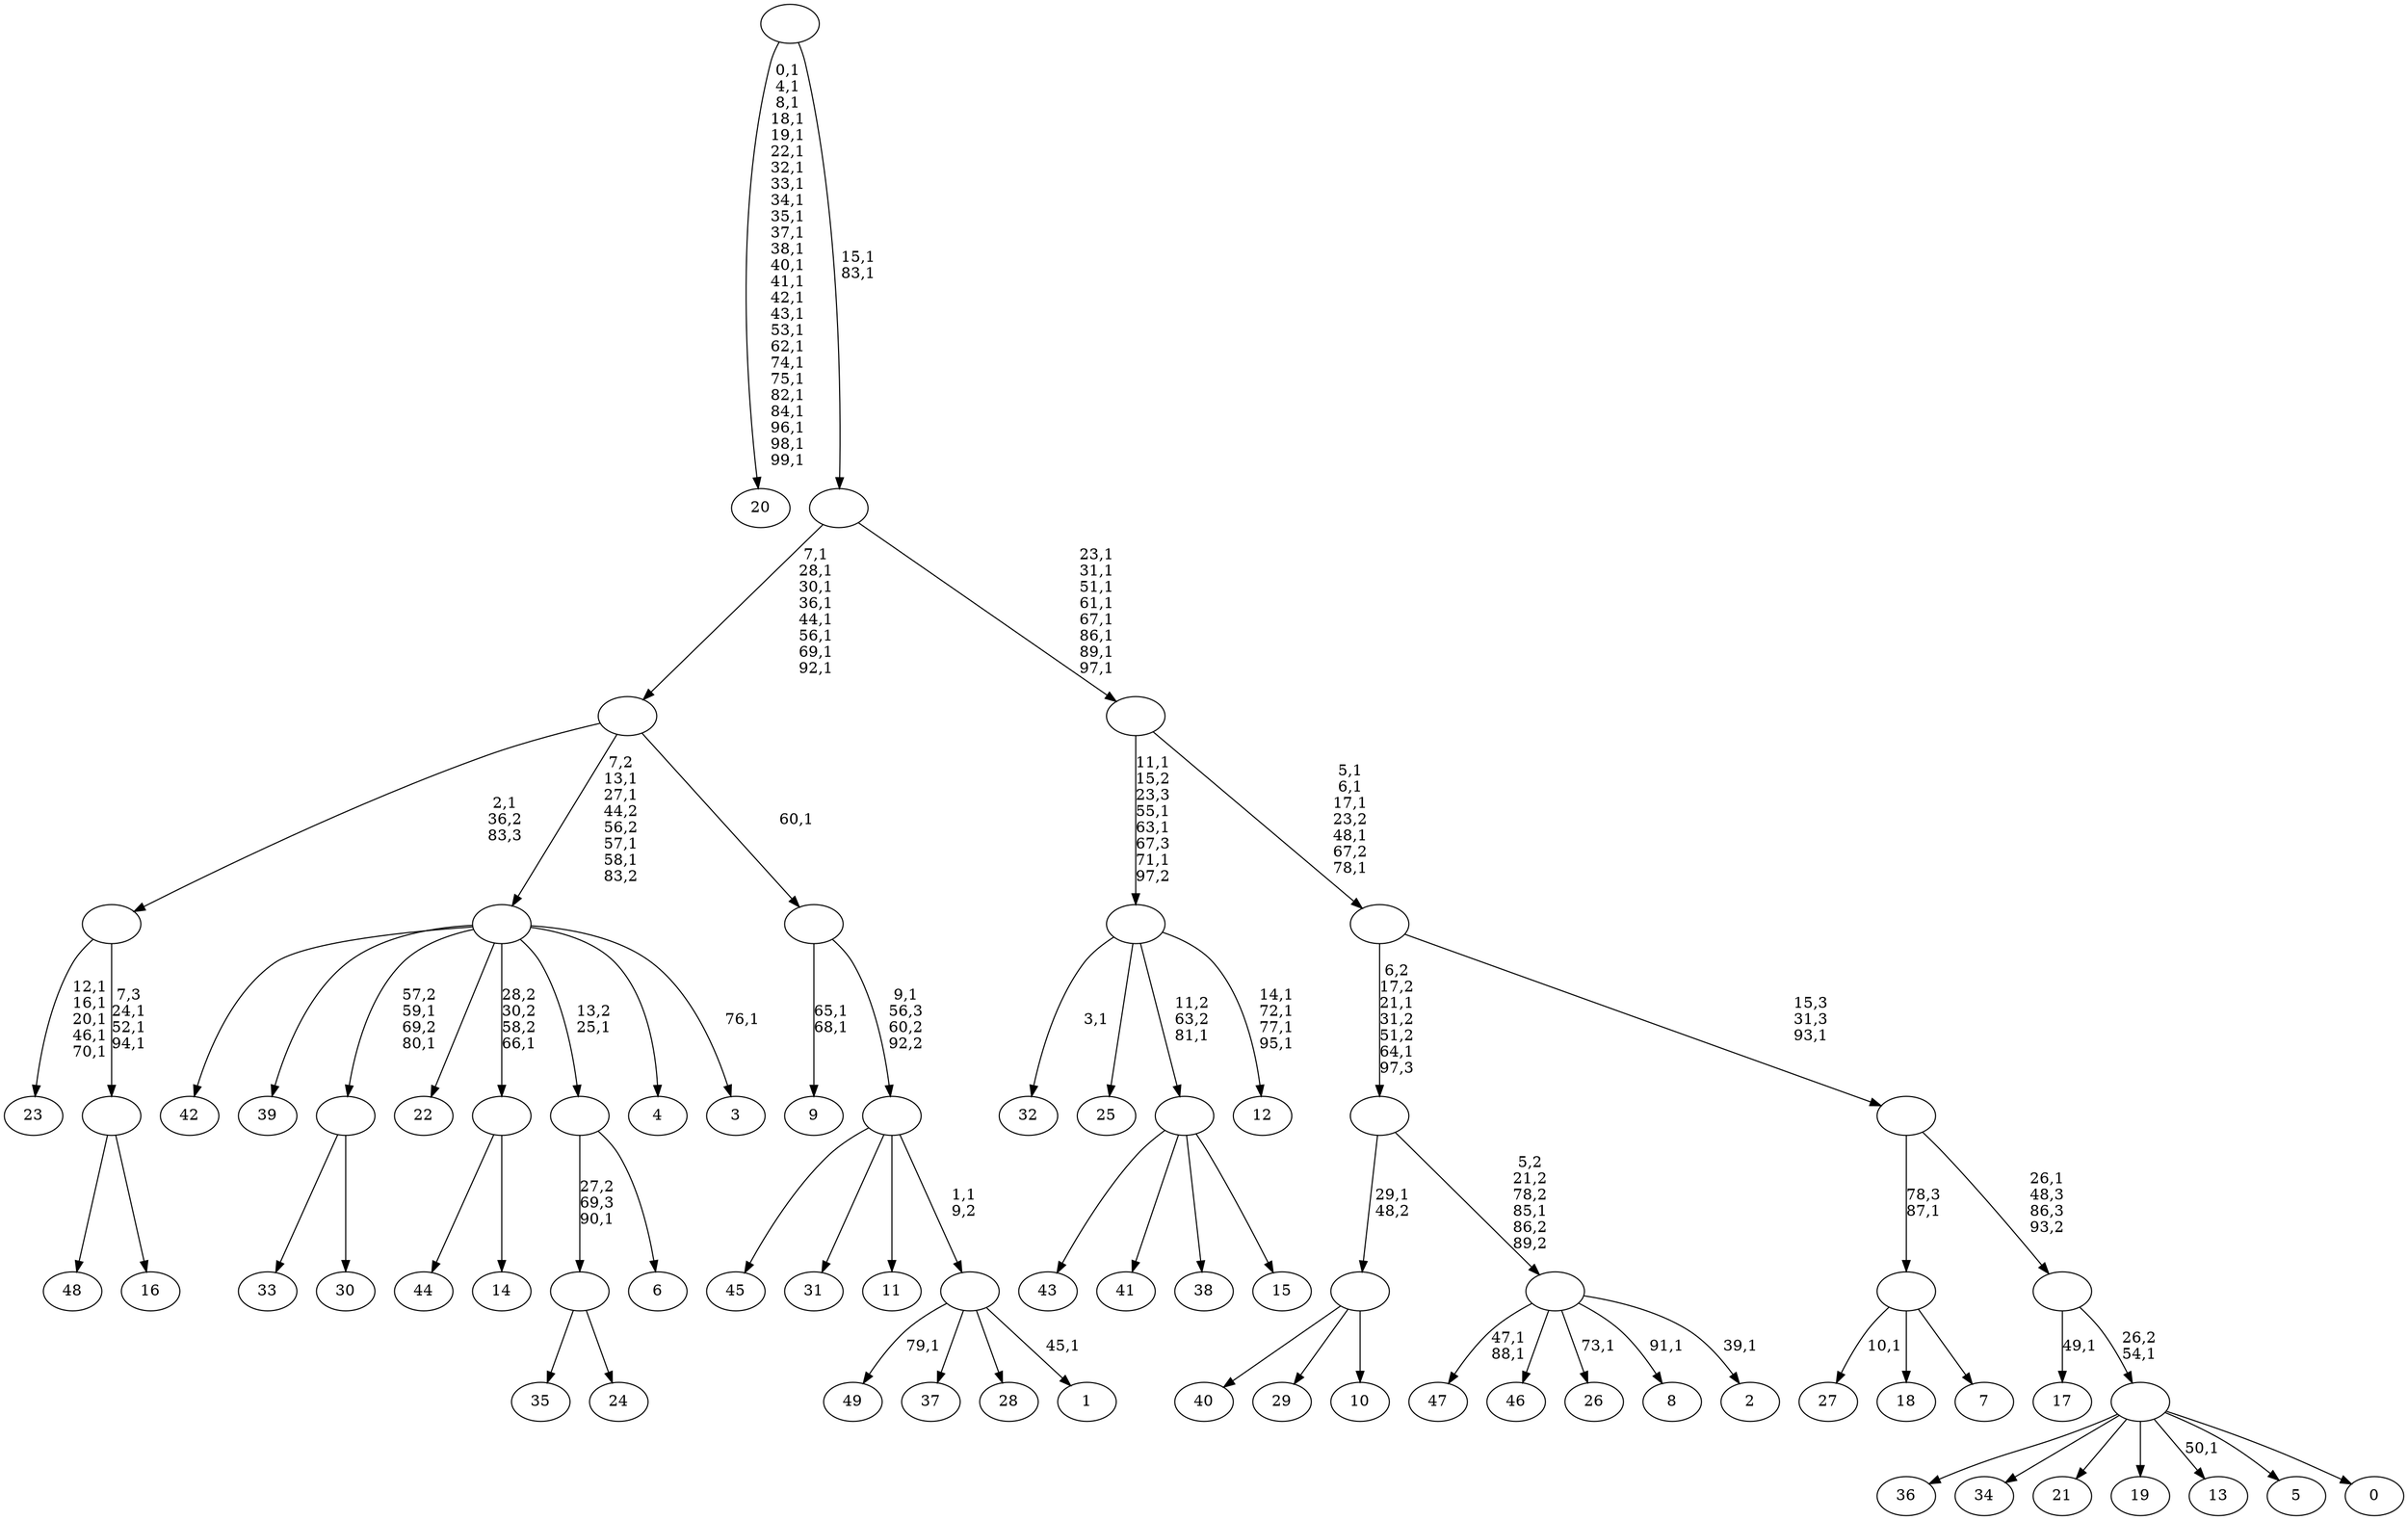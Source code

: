 digraph T {
	150 [label="49"]
	148 [label="48"]
	147 [label="47"]
	144 [label="46"]
	143 [label="45"]
	142 [label="44"]
	141 [label="43"]
	140 [label="42"]
	139 [label="41"]
	138 [label="40"]
	137 [label="39"]
	136 [label="38"]
	135 [label="37"]
	134 [label="36"]
	133 [label="35"]
	132 [label="34"]
	131 [label="33"]
	130 [label="32"]
	128 [label="31"]
	127 [label="30"]
	126 [label=""]
	124 [label="29"]
	123 [label="28"]
	122 [label="27"]
	120 [label="26"]
	118 [label="25"]
	117 [label="24"]
	116 [label=""]
	115 [label="23"]
	109 [label="22"]
	108 [label="21"]
	107 [label="20"]
	81 [label="19"]
	80 [label="18"]
	79 [label="17"]
	77 [label="16"]
	76 [label=""]
	73 [label=""]
	72 [label="15"]
	71 [label=""]
	70 [label="14"]
	69 [label=""]
	68 [label="13"]
	66 [label="12"]
	61 [label=""]
	57 [label="11"]
	56 [label="10"]
	55 [label=""]
	54 [label="9"]
	51 [label="8"]
	49 [label="7"]
	48 [label=""]
	47 [label="6"]
	46 [label=""]
	45 [label="5"]
	44 [label="4"]
	43 [label="3"]
	41 [label=""]
	37 [label="2"]
	35 [label=""]
	34 [label=""]
	32 [label="1"]
	30 [label=""]
	29 [label=""]
	28 [label=""]
	27 [label=""]
	19 [label="0"]
	18 [label=""]
	17 [label=""]
	16 [label=""]
	15 [label=""]
	10 [label=""]
	2 [label=""]
	0 [label=""]
	126 -> 131 [label=""]
	126 -> 127 [label=""]
	116 -> 133 [label=""]
	116 -> 117 [label=""]
	76 -> 148 [label=""]
	76 -> 77 [label=""]
	73 -> 76 [label="7,3\n24,1\n52,1\n94,1"]
	73 -> 115 [label="12,1\n16,1\n20,1\n46,1\n70,1"]
	71 -> 141 [label=""]
	71 -> 139 [label=""]
	71 -> 136 [label=""]
	71 -> 72 [label=""]
	69 -> 142 [label=""]
	69 -> 70 [label=""]
	61 -> 66 [label="14,1\n72,1\n77,1\n95,1"]
	61 -> 130 [label="3,1"]
	61 -> 118 [label=""]
	61 -> 71 [label="11,2\n63,2\n81,1"]
	55 -> 138 [label=""]
	55 -> 124 [label=""]
	55 -> 56 [label=""]
	48 -> 122 [label="10,1"]
	48 -> 80 [label=""]
	48 -> 49 [label=""]
	46 -> 116 [label="27,2\n69,3\n90,1"]
	46 -> 47 [label=""]
	41 -> 43 [label="76,1"]
	41 -> 126 [label="57,2\n59,1\n69,2\n80,1"]
	41 -> 140 [label=""]
	41 -> 137 [label=""]
	41 -> 109 [label=""]
	41 -> 69 [label="28,2\n30,2\n58,2\n66,1"]
	41 -> 46 [label="13,2\n25,1"]
	41 -> 44 [label=""]
	35 -> 37 [label="39,1"]
	35 -> 51 [label="91,1"]
	35 -> 120 [label="73,1"]
	35 -> 147 [label="47,1\n88,1"]
	35 -> 144 [label=""]
	34 -> 55 [label="29,1\n48,2"]
	34 -> 35 [label="5,2\n21,2\n78,2\n85,1\n86,2\n89,2"]
	30 -> 32 [label="45,1"]
	30 -> 150 [label="79,1"]
	30 -> 135 [label=""]
	30 -> 123 [label=""]
	29 -> 143 [label=""]
	29 -> 128 [label=""]
	29 -> 57 [label=""]
	29 -> 30 [label="1,1\n9,2"]
	28 -> 54 [label="65,1\n68,1"]
	28 -> 29 [label="9,1\n56,3\n60,2\n92,2"]
	27 -> 41 [label="7,2\n13,1\n27,1\n44,2\n56,2\n57,1\n58,1\n83,2"]
	27 -> 73 [label="2,1\n36,2\n83,3"]
	27 -> 28 [label="60,1"]
	18 -> 68 [label="50,1"]
	18 -> 134 [label=""]
	18 -> 132 [label=""]
	18 -> 108 [label=""]
	18 -> 81 [label=""]
	18 -> 45 [label=""]
	18 -> 19 [label=""]
	17 -> 79 [label="49,1"]
	17 -> 18 [label="26,2\n54,1"]
	16 -> 48 [label="78,3\n87,1"]
	16 -> 17 [label="26,1\n48,3\n86,3\n93,2"]
	15 -> 34 [label="6,2\n17,2\n21,1\n31,2\n51,2\n64,1\n97,3"]
	15 -> 16 [label="15,3\n31,3\n93,1"]
	10 -> 15 [label="5,1\n6,1\n17,1\n23,2\n48,1\n67,2\n78,1"]
	10 -> 61 [label="11,1\n15,2\n23,3\n55,1\n63,1\n67,3\n71,1\n97,2"]
	2 -> 10 [label="23,1\n31,1\n51,1\n61,1\n67,1\n86,1\n89,1\n97,1"]
	2 -> 27 [label="7,1\n28,1\n30,1\n36,1\n44,1\n56,1\n69,1\n92,1"]
	0 -> 2 [label="15,1\n83,1"]
	0 -> 107 [label="0,1\n4,1\n8,1\n18,1\n19,1\n22,1\n32,1\n33,1\n34,1\n35,1\n37,1\n38,1\n40,1\n41,1\n42,1\n43,1\n53,1\n62,1\n74,1\n75,1\n82,1\n84,1\n96,1\n98,1\n99,1"]
}
